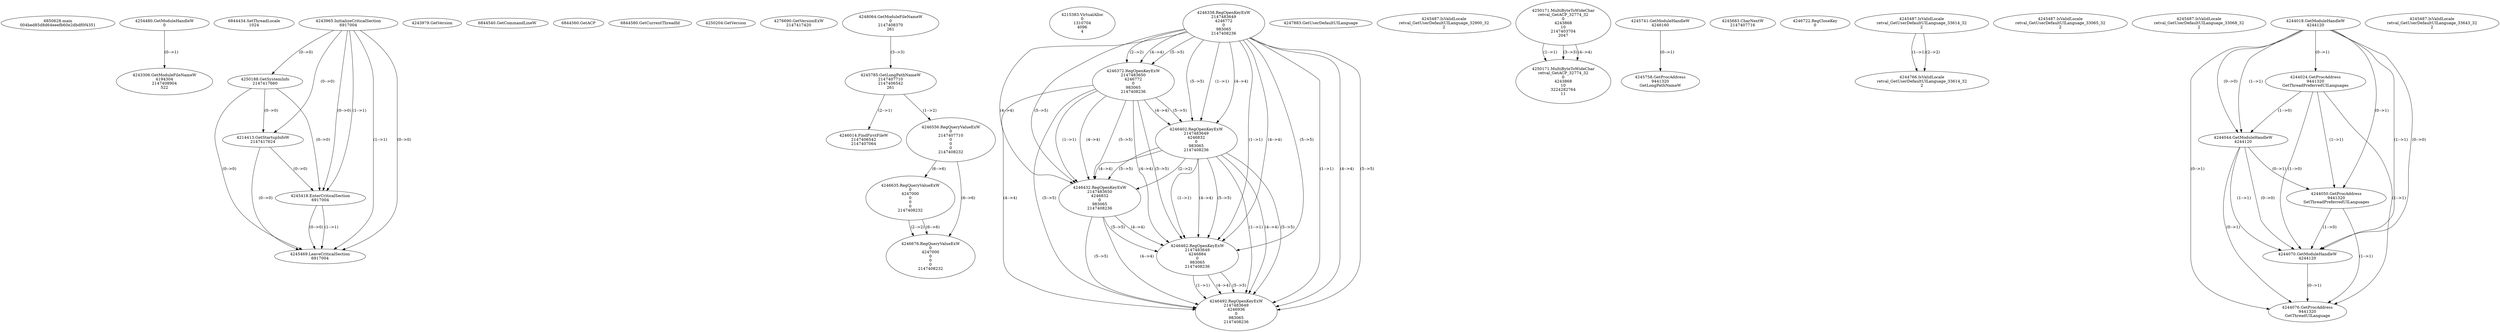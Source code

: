 // Global SCDG with merge call
digraph {
	0 [label="6850628.main
004bed85d8d64eeefb60e2dbdf0f4351"]
	1 [label="4254480.GetModuleHandleW
0"]
	2 [label="6844434.SetThreadLocale
1024"]
	3 [label="4243965.InitializeCriticalSection
6917004"]
	4 [label="4243979.GetVersion
"]
	5 [label="4250188.GetSystemInfo
2147417660"]
	3 -> 5 [label="(0-->0)"]
	6 [label="6844540.GetCommandLineW
"]
	7 [label="4214413.GetStartupInfoW
2147417624"]
	3 -> 7 [label="(0-->0)"]
	5 -> 7 [label="(0-->0)"]
	8 [label="6844560.GetACP
"]
	9 [label="6844580.GetCurrentThreadId
"]
	10 [label="4250204.GetVersion
"]
	11 [label="4276690.GetVersionExW
2147417420"]
	12 [label="4243306.GetModuleFileNameW
4194304
2147408904
522"]
	1 -> 12 [label="(0-->1)"]
	13 [label="4248064.GetModuleFileNameW
0
2147408370
261"]
	14 [label="4215383.VirtualAlloc
0
1310704
4096
4"]
	15 [label="4246338.RegOpenKeyExW
2147483649
4246772
0
983065
2147408236"]
	16 [label="4246372.RegOpenKeyExW
2147483650
4246772
0
983065
2147408236"]
	15 -> 16 [label="(2-->2)"]
	15 -> 16 [label="(4-->4)"]
	15 -> 16 [label="(5-->5)"]
	17 [label="4246402.RegOpenKeyExW
2147483649
4246832
0
983065
2147408236"]
	15 -> 17 [label="(1-->1)"]
	15 -> 17 [label="(4-->4)"]
	16 -> 17 [label="(4-->4)"]
	15 -> 17 [label="(5-->5)"]
	16 -> 17 [label="(5-->5)"]
	18 [label="4246432.RegOpenKeyExW
2147483650
4246832
0
983065
2147408236"]
	16 -> 18 [label="(1-->1)"]
	17 -> 18 [label="(2-->2)"]
	15 -> 18 [label="(4-->4)"]
	16 -> 18 [label="(4-->4)"]
	17 -> 18 [label="(4-->4)"]
	15 -> 18 [label="(5-->5)"]
	16 -> 18 [label="(5-->5)"]
	17 -> 18 [label="(5-->5)"]
	19 [label="4246462.RegOpenKeyExW
2147483649
4246884
0
983065
2147408236"]
	15 -> 19 [label="(1-->1)"]
	17 -> 19 [label="(1-->1)"]
	15 -> 19 [label="(4-->4)"]
	16 -> 19 [label="(4-->4)"]
	17 -> 19 [label="(4-->4)"]
	18 -> 19 [label="(4-->4)"]
	15 -> 19 [label="(5-->5)"]
	16 -> 19 [label="(5-->5)"]
	17 -> 19 [label="(5-->5)"]
	18 -> 19 [label="(5-->5)"]
	20 [label="4246492.RegOpenKeyExW
2147483649
4246936
0
983065
2147408236"]
	15 -> 20 [label="(1-->1)"]
	17 -> 20 [label="(1-->1)"]
	19 -> 20 [label="(1-->1)"]
	15 -> 20 [label="(4-->4)"]
	16 -> 20 [label="(4-->4)"]
	17 -> 20 [label="(4-->4)"]
	18 -> 20 [label="(4-->4)"]
	19 -> 20 [label="(4-->4)"]
	15 -> 20 [label="(5-->5)"]
	16 -> 20 [label="(5-->5)"]
	17 -> 20 [label="(5-->5)"]
	18 -> 20 [label="(5-->5)"]
	19 -> 20 [label="(5-->5)"]
	21 [label="4247883.GetUserDefaultUILanguage
"]
	22 [label="4245418.EnterCriticalSection
6917004"]
	3 -> 22 [label="(1-->1)"]
	3 -> 22 [label="(0-->0)"]
	5 -> 22 [label="(0-->0)"]
	7 -> 22 [label="(0-->0)"]
	23 [label="4245469.LeaveCriticalSection
6917004"]
	3 -> 23 [label="(1-->1)"]
	22 -> 23 [label="(1-->1)"]
	3 -> 23 [label="(0-->0)"]
	5 -> 23 [label="(0-->0)"]
	7 -> 23 [label="(0-->0)"]
	22 -> 23 [label="(0-->0)"]
	24 [label="4245487.IsValidLocale
retval_GetUserDefaultUILanguage_32900_32
2"]
	25 [label="4250171.MultiByteToWideChar
retval_GetACP_32774_32
0
4243868
10
2147403704
2047"]
	26 [label="4250171.MultiByteToWideChar
retval_GetACP_32774_32
0
4243868
10
3224282764
11"]
	25 -> 26 [label="(1-->1)"]
	25 -> 26 [label="(3-->3)"]
	25 -> 26 [label="(4-->4)"]
	27 [label="4245741.GetModuleHandleW
4246160"]
	28 [label="4245758.GetProcAddress
9441320
GetLongPathNameW"]
	27 -> 28 [label="(0-->1)"]
	29 [label="4245785.GetLongPathNameW
2147407710
2147406542
261"]
	13 -> 29 [label="(3-->3)"]
	30 [label="4245683.CharNextW
2147407716"]
	31 [label="4246014.FindFirstFileW
2147406542
2147407064"]
	29 -> 31 [label="(2-->1)"]
	32 [label="4246556.RegQueryValueExW
0
2147407710
0
0
0
2147408232"]
	29 -> 32 [label="(1-->2)"]
	33 [label="4246635.RegQueryValueExW
0
4247000
0
0
0
2147408232"]
	32 -> 33 [label="(6-->6)"]
	34 [label="4246722.RegCloseKey
0"]
	35 [label="4245487.IsValidLocale
retval_GetUserDefaultUILanguage_33614_32
2"]
	36 [label="4244766.IsValidLocale
retval_GetUserDefaultUILanguage_33614_32
2"]
	35 -> 36 [label="(1-->1)"]
	35 -> 36 [label="(2-->2)"]
	37 [label="4246676.RegQueryValueExW
0
4247000
0
0
0
2147408232"]
	33 -> 37 [label="(2-->2)"]
	32 -> 37 [label="(6-->6)"]
	33 -> 37 [label="(6-->6)"]
	38 [label="4245487.IsValidLocale
retval_GetUserDefaultUILanguage_33065_32
2"]
	39 [label="4245487.IsValidLocale
retval_GetUserDefaultUILanguage_33068_32
2"]
	40 [label="4244018.GetModuleHandleW
4244120"]
	41 [label="4244024.GetProcAddress
9441320
GetThreadPreferredUILanguages"]
	40 -> 41 [label="(0-->1)"]
	42 [label="4244044.GetModuleHandleW
4244120"]
	40 -> 42 [label="(1-->1)"]
	40 -> 42 [label="(0-->0)"]
	41 -> 42 [label="(1-->0)"]
	43 [label="4244050.GetProcAddress
9441320
SetThreadPreferredUILanguages"]
	40 -> 43 [label="(0-->1)"]
	41 -> 43 [label="(1-->1)"]
	42 -> 43 [label="(0-->1)"]
	44 [label="4244070.GetModuleHandleW
4244120"]
	40 -> 44 [label="(1-->1)"]
	42 -> 44 [label="(1-->1)"]
	40 -> 44 [label="(0-->0)"]
	41 -> 44 [label="(1-->0)"]
	42 -> 44 [label="(0-->0)"]
	43 -> 44 [label="(1-->0)"]
	45 [label="4244076.GetProcAddress
9441320
GetThreadUILanguage"]
	40 -> 45 [label="(0-->1)"]
	41 -> 45 [label="(1-->1)"]
	42 -> 45 [label="(0-->1)"]
	43 -> 45 [label="(1-->1)"]
	44 -> 45 [label="(0-->1)"]
	46 [label="4245487.IsValidLocale
retval_GetUserDefaultUILanguage_33643_32
2"]
}

